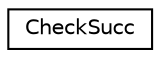 digraph "Graphical Class Hierarchy"
{
  edge [fontname="Helvetica",fontsize="10",labelfontname="Helvetica",labelfontsize="10"];
  node [fontname="Helvetica",fontsize="10",shape=record];
  rankdir="LR";
  Node1 [label="CheckSucc",height=0.2,width=0.4,color="black", fillcolor="white", style="filled",URL="$classCheckSucc.html"];
}
